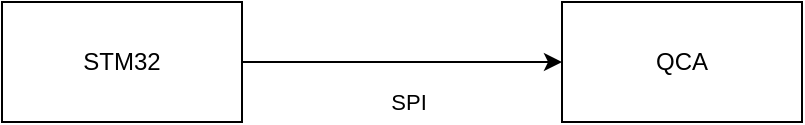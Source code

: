 <mxfile version="26.0.11">
  <diagram name="Page-1" id="NyfRcwRGRx1gzT-2bj-x">
    <mxGraphModel dx="1060" dy="729" grid="1" gridSize="10" guides="1" tooltips="1" connect="1" arrows="1" fold="1" page="1" pageScale="1" pageWidth="850" pageHeight="1100" math="0" shadow="0">
      <root>
        <mxCell id="0" />
        <mxCell id="1" parent="0" />
        <mxCell id="VvS_ujI_yvzlgfvYSDKN-3" style="edgeStyle=orthogonalEdgeStyle;rounded=0;orthogonalLoop=1;jettySize=auto;html=1;entryX=0;entryY=0.5;entryDx=0;entryDy=0;" edge="1" parent="1" source="VvS_ujI_yvzlgfvYSDKN-1" target="VvS_ujI_yvzlgfvYSDKN-2">
          <mxGeometry relative="1" as="geometry" />
        </mxCell>
        <mxCell id="VvS_ujI_yvzlgfvYSDKN-4" value="SPI" style="edgeLabel;html=1;align=center;verticalAlign=middle;resizable=0;points=[];" vertex="1" connectable="0" parent="VvS_ujI_yvzlgfvYSDKN-3">
          <mxGeometry x="0.037" y="-7" relative="1" as="geometry">
            <mxPoint y="13" as="offset" />
          </mxGeometry>
        </mxCell>
        <mxCell id="VvS_ujI_yvzlgfvYSDKN-1" value="STM32" style="rounded=0;whiteSpace=wrap;html=1;" vertex="1" parent="1">
          <mxGeometry x="120" y="360" width="120" height="60" as="geometry" />
        </mxCell>
        <mxCell id="VvS_ujI_yvzlgfvYSDKN-2" value="QCA" style="rounded=0;whiteSpace=wrap;html=1;" vertex="1" parent="1">
          <mxGeometry x="400" y="360" width="120" height="60" as="geometry" />
        </mxCell>
      </root>
    </mxGraphModel>
  </diagram>
</mxfile>
